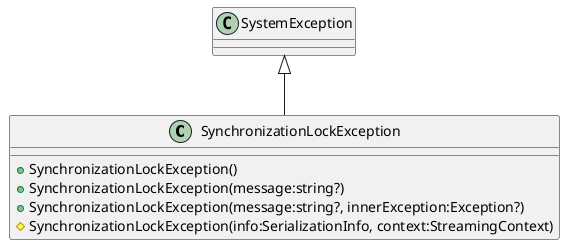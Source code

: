 @startuml
class SynchronizationLockException {
    + SynchronizationLockException()
    + SynchronizationLockException(message:string?)
    + SynchronizationLockException(message:string?, innerException:Exception?)
    # SynchronizationLockException(info:SerializationInfo, context:StreamingContext)
}
SystemException <|-- SynchronizationLockException
@enduml
